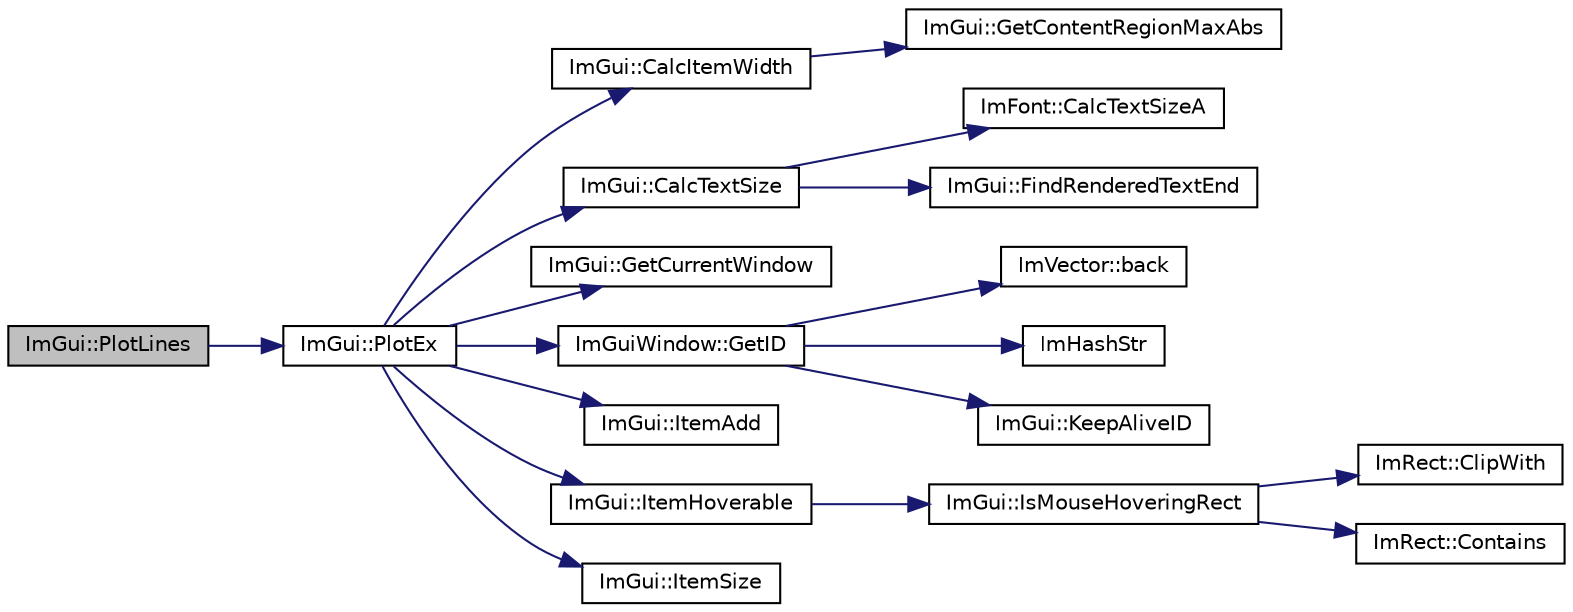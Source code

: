 digraph "ImGui::PlotLines"
{
 // LATEX_PDF_SIZE
  edge [fontname="Helvetica",fontsize="10",labelfontname="Helvetica",labelfontsize="10"];
  node [fontname="Helvetica",fontsize="10",shape=record];
  rankdir="LR";
  Node1 [label="ImGui::PlotLines",height=0.2,width=0.4,color="black", fillcolor="grey75", style="filled", fontcolor="black",tooltip=" "];
  Node1 -> Node2 [color="midnightblue",fontsize="10",style="solid",fontname="Helvetica"];
  Node2 [label="ImGui::PlotEx",height=0.2,width=0.4,color="black", fillcolor="white", style="filled",URL="$namespace_im_gui.html#a06fa3c299399f4cd5f4a7311ba1ece54",tooltip=" "];
  Node2 -> Node3 [color="midnightblue",fontsize="10",style="solid",fontname="Helvetica"];
  Node3 [label="ImGui::CalcItemWidth",height=0.2,width=0.4,color="black", fillcolor="white", style="filled",URL="$namespace_im_gui.html#ab3b3ba92ebd8bca4a552dd93321a1994",tooltip=" "];
  Node3 -> Node4 [color="midnightblue",fontsize="10",style="solid",fontname="Helvetica"];
  Node4 [label="ImGui::GetContentRegionMaxAbs",height=0.2,width=0.4,color="black", fillcolor="white", style="filled",URL="$namespace_im_gui.html#adc4d9b0d735ffae1f1598c4df038024c",tooltip=" "];
  Node2 -> Node5 [color="midnightblue",fontsize="10",style="solid",fontname="Helvetica"];
  Node5 [label="ImGui::CalcTextSize",height=0.2,width=0.4,color="black", fillcolor="white", style="filled",URL="$namespace_im_gui.html#a848b9db6cc4a186751c0ecebcaadc33b",tooltip=" "];
  Node5 -> Node6 [color="midnightblue",fontsize="10",style="solid",fontname="Helvetica"];
  Node6 [label="ImFont::CalcTextSizeA",height=0.2,width=0.4,color="black", fillcolor="white", style="filled",URL="$struct_im_font.html#ad67f64fd206ad197f4b93b1a1ae27cfe",tooltip=" "];
  Node5 -> Node7 [color="midnightblue",fontsize="10",style="solid",fontname="Helvetica"];
  Node7 [label="ImGui::FindRenderedTextEnd",height=0.2,width=0.4,color="black", fillcolor="white", style="filled",URL="$namespace_im_gui.html#a7671e1dbc803a31b06081b52a771d83f",tooltip=" "];
  Node2 -> Node8 [color="midnightblue",fontsize="10",style="solid",fontname="Helvetica"];
  Node8 [label="ImGui::GetCurrentWindow",height=0.2,width=0.4,color="black", fillcolor="white", style="filled",URL="$namespace_im_gui.html#a7ceba68eca2b09fb6bf1ad88037e6203",tooltip=" "];
  Node2 -> Node9 [color="midnightblue",fontsize="10",style="solid",fontname="Helvetica"];
  Node9 [label="ImGuiWindow::GetID",height=0.2,width=0.4,color="black", fillcolor="white", style="filled",URL="$struct_im_gui_window.html#a66400a63bc0b54d7d29e08d1b1b1a42b",tooltip=" "];
  Node9 -> Node10 [color="midnightblue",fontsize="10",style="solid",fontname="Helvetica"];
  Node10 [label="ImVector::back",height=0.2,width=0.4,color="black", fillcolor="white", style="filled",URL="$struct_im_vector.html#a6da15f3c402099ed57078835ab942f8e",tooltip=" "];
  Node9 -> Node11 [color="midnightblue",fontsize="10",style="solid",fontname="Helvetica"];
  Node11 [label="ImHashStr",height=0.2,width=0.4,color="black", fillcolor="white", style="filled",URL="$imgui_8cpp.html#acd1b12694d0365b516bf7373f182eeee",tooltip=" "];
  Node9 -> Node12 [color="midnightblue",fontsize="10",style="solid",fontname="Helvetica"];
  Node12 [label="ImGui::KeepAliveID",height=0.2,width=0.4,color="black", fillcolor="white", style="filled",URL="$namespace_im_gui.html#a85a245c78a9f7c351636bdad6e60c488",tooltip=" "];
  Node2 -> Node13 [color="midnightblue",fontsize="10",style="solid",fontname="Helvetica"];
  Node13 [label="ImGui::ItemAdd",height=0.2,width=0.4,color="black", fillcolor="white", style="filled",URL="$namespace_im_gui.html#a03440eafb6ce299fcb92b2d2cda147a5",tooltip=" "];
  Node2 -> Node14 [color="midnightblue",fontsize="10",style="solid",fontname="Helvetica"];
  Node14 [label="ImGui::ItemHoverable",height=0.2,width=0.4,color="black", fillcolor="white", style="filled",URL="$namespace_im_gui.html#a488b86a9f235923304186fb86ff64ffb",tooltip=" "];
  Node14 -> Node15 [color="midnightblue",fontsize="10",style="solid",fontname="Helvetica"];
  Node15 [label="ImGui::IsMouseHoveringRect",height=0.2,width=0.4,color="black", fillcolor="white", style="filled",URL="$namespace_im_gui.html#ae0b8ea0e06c457316d6aed6c5b2a1c25",tooltip=" "];
  Node15 -> Node16 [color="midnightblue",fontsize="10",style="solid",fontname="Helvetica"];
  Node16 [label="ImRect::ClipWith",height=0.2,width=0.4,color="black", fillcolor="white", style="filled",URL="$struct_im_rect.html#ac02d5cf6ce0358aea9ed9df43d368f3f",tooltip=" "];
  Node15 -> Node17 [color="midnightblue",fontsize="10",style="solid",fontname="Helvetica"];
  Node17 [label="ImRect::Contains",height=0.2,width=0.4,color="black", fillcolor="white", style="filled",URL="$struct_im_rect.html#ac583156fd0e9306181fff5d120b262ea",tooltip=" "];
  Node2 -> Node18 [color="midnightblue",fontsize="10",style="solid",fontname="Helvetica"];
  Node18 [label="ImGui::ItemSize",height=0.2,width=0.4,color="black", fillcolor="white", style="filled",URL="$namespace_im_gui.html#aeeb1ec6ae6548173dbf813e7df538c48",tooltip=" "];
}

